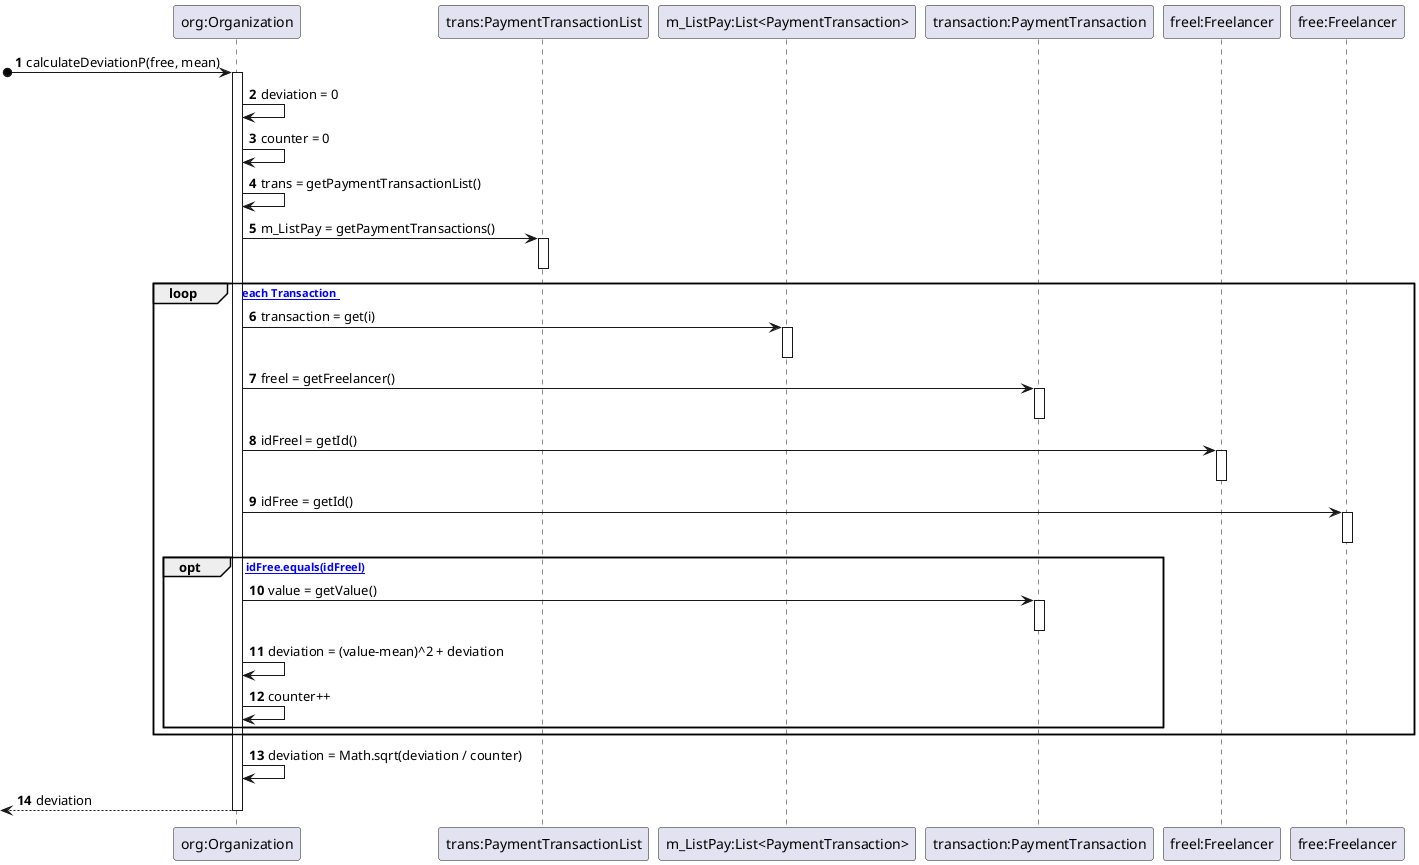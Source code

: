 @startuml
autonumber

participant "org:Organization" as OR
participant "trans:PaymentTransactionList" as TLIST
participant "m_ListPay:List<PaymentTransaction>" as LIST
participant "transaction:PaymentTransaction" as TRA
participant "freel:Freelancer" as FREEL
participant "free:Freelancer" as FREE


[o-> OR: calculateDeviationP(free, mean)
activate OR

OR -> OR : deviation = 0
OR -> OR : counter = 0
OR -> OR : trans = getPaymentTransactionList()
OR -> TLIST : m_ListPay = getPaymentTransactions()
activate TLIST
deactivate TLIST

loop [ For each Transaction ]

OR -> LIST : transaction = get(i)
activate  LIST
deactivate LIST

OR -> TRA : freel = getFreelancer()
activate  TRA
deactivate TRA

OR -> FREEL : idFreel = getId()
activate  FREEL
deactivate FREEL

OR -> FREE : idFree = getId()
activate  FREE
deactivate FREE

opt [ idFree.equals(idFreel) ]

OR -> TRA : value = getValue()
activate  TRA
deactivate TRA

OR -> OR : deviation = (value-mean)^2 + deviation
OR -> OR : counter++

end
end loop

OR -> OR : deviation = Math.sqrt(deviation / counter)


<-- OR : deviation
deactivate OR

@enduml
